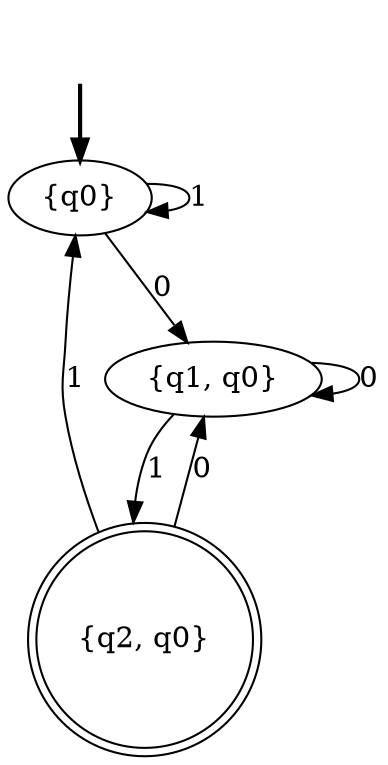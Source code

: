 digraph {
	fake [style=invisible]
	"{q2, q0}" [shape=doublecircle]
	"{q1, q0}"
	"{q0}" [root=true]
	fake -> "{q0}" [style=bold]
	"{q0}" -> "{q1, q0}" [label=0]
	"{q0}" -> "{q0}" [label=1]
	"{q1, q0}" -> "{q1, q0}" [label=0]
	"{q1, q0}" -> "{q2, q0}" [label=1]
	"{q2, q0}" -> "{q1, q0}" [label=0]
	"{q2, q0}" -> "{q0}" [label=1]
}
